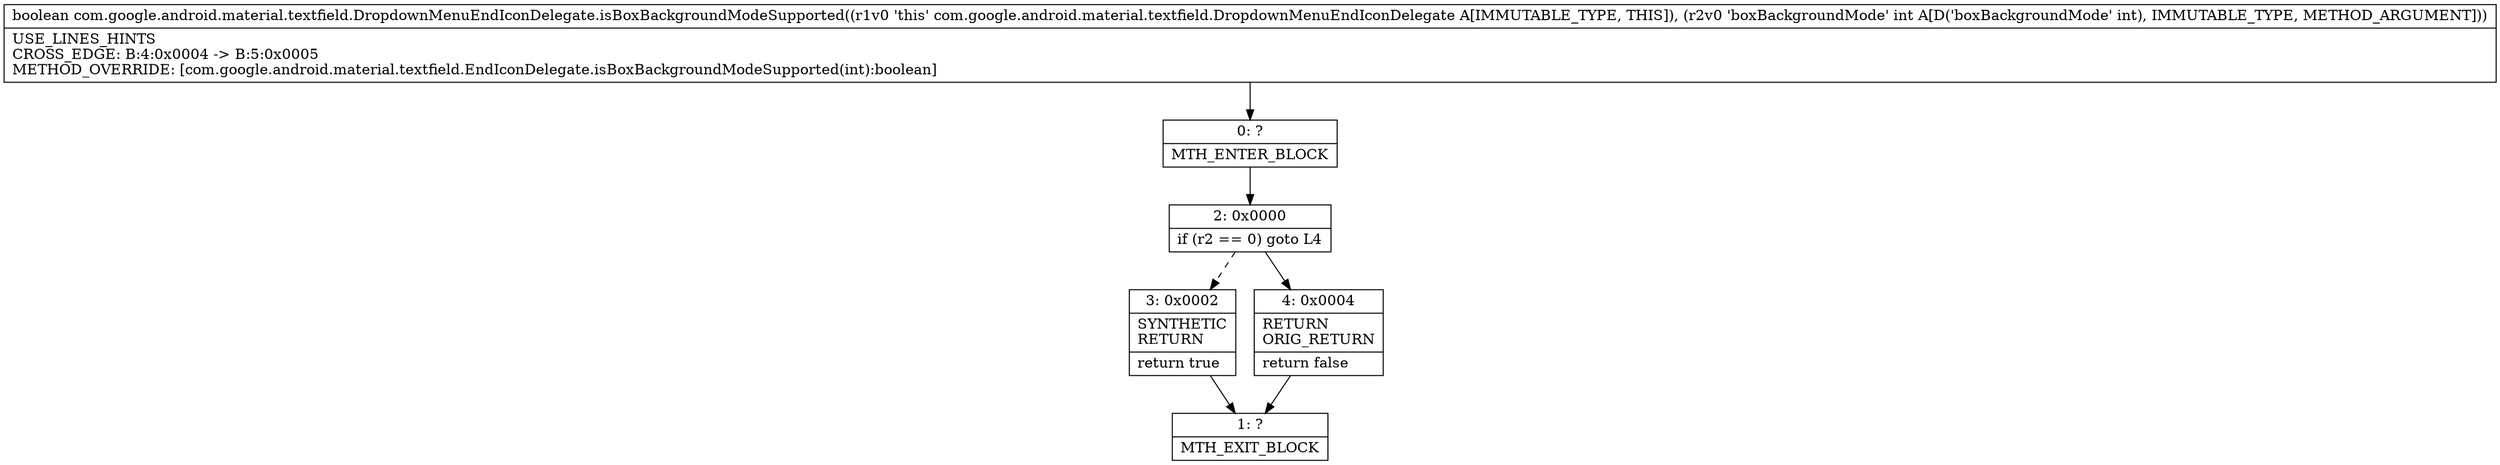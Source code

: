 digraph "CFG forcom.google.android.material.textfield.DropdownMenuEndIconDelegate.isBoxBackgroundModeSupported(I)Z" {
Node_0 [shape=record,label="{0\:\ ?|MTH_ENTER_BLOCK\l}"];
Node_2 [shape=record,label="{2\:\ 0x0000|if (r2 == 0) goto L4\l}"];
Node_3 [shape=record,label="{3\:\ 0x0002|SYNTHETIC\lRETURN\l|return true\l}"];
Node_1 [shape=record,label="{1\:\ ?|MTH_EXIT_BLOCK\l}"];
Node_4 [shape=record,label="{4\:\ 0x0004|RETURN\lORIG_RETURN\l|return false\l}"];
MethodNode[shape=record,label="{boolean com.google.android.material.textfield.DropdownMenuEndIconDelegate.isBoxBackgroundModeSupported((r1v0 'this' com.google.android.material.textfield.DropdownMenuEndIconDelegate A[IMMUTABLE_TYPE, THIS]), (r2v0 'boxBackgroundMode' int A[D('boxBackgroundMode' int), IMMUTABLE_TYPE, METHOD_ARGUMENT]))  | USE_LINES_HINTS\lCROSS_EDGE: B:4:0x0004 \-\> B:5:0x0005\lMETHOD_OVERRIDE: [com.google.android.material.textfield.EndIconDelegate.isBoxBackgroundModeSupported(int):boolean]\l}"];
MethodNode -> Node_0;Node_0 -> Node_2;
Node_2 -> Node_3[style=dashed];
Node_2 -> Node_4;
Node_3 -> Node_1;
Node_4 -> Node_1;
}

